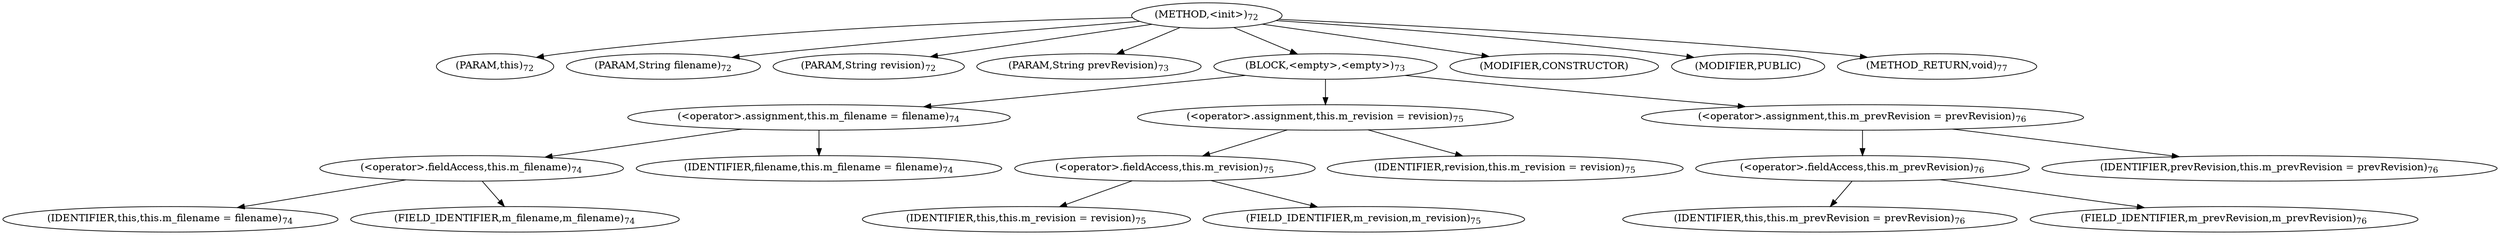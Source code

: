 digraph "&lt;init&gt;" {  
"49" [label = <(METHOD,&lt;init&gt;)<SUB>72</SUB>> ]
"50" [label = <(PARAM,this)<SUB>72</SUB>> ]
"51" [label = <(PARAM,String filename)<SUB>72</SUB>> ]
"52" [label = <(PARAM,String revision)<SUB>72</SUB>> ]
"53" [label = <(PARAM,String prevRevision)<SUB>73</SUB>> ]
"54" [label = <(BLOCK,&lt;empty&gt;,&lt;empty&gt;)<SUB>73</SUB>> ]
"55" [label = <(&lt;operator&gt;.assignment,this.m_filename = filename)<SUB>74</SUB>> ]
"56" [label = <(&lt;operator&gt;.fieldAccess,this.m_filename)<SUB>74</SUB>> ]
"57" [label = <(IDENTIFIER,this,this.m_filename = filename)<SUB>74</SUB>> ]
"58" [label = <(FIELD_IDENTIFIER,m_filename,m_filename)<SUB>74</SUB>> ]
"59" [label = <(IDENTIFIER,filename,this.m_filename = filename)<SUB>74</SUB>> ]
"60" [label = <(&lt;operator&gt;.assignment,this.m_revision = revision)<SUB>75</SUB>> ]
"61" [label = <(&lt;operator&gt;.fieldAccess,this.m_revision)<SUB>75</SUB>> ]
"62" [label = <(IDENTIFIER,this,this.m_revision = revision)<SUB>75</SUB>> ]
"63" [label = <(FIELD_IDENTIFIER,m_revision,m_revision)<SUB>75</SUB>> ]
"64" [label = <(IDENTIFIER,revision,this.m_revision = revision)<SUB>75</SUB>> ]
"65" [label = <(&lt;operator&gt;.assignment,this.m_prevRevision = prevRevision)<SUB>76</SUB>> ]
"66" [label = <(&lt;operator&gt;.fieldAccess,this.m_prevRevision)<SUB>76</SUB>> ]
"67" [label = <(IDENTIFIER,this,this.m_prevRevision = prevRevision)<SUB>76</SUB>> ]
"68" [label = <(FIELD_IDENTIFIER,m_prevRevision,m_prevRevision)<SUB>76</SUB>> ]
"69" [label = <(IDENTIFIER,prevRevision,this.m_prevRevision = prevRevision)<SUB>76</SUB>> ]
"70" [label = <(MODIFIER,CONSTRUCTOR)> ]
"71" [label = <(MODIFIER,PUBLIC)> ]
"72" [label = <(METHOD_RETURN,void)<SUB>77</SUB>> ]
  "49" -> "50" 
  "49" -> "51" 
  "49" -> "52" 
  "49" -> "53" 
  "49" -> "54" 
  "49" -> "70" 
  "49" -> "71" 
  "49" -> "72" 
  "54" -> "55" 
  "54" -> "60" 
  "54" -> "65" 
  "55" -> "56" 
  "55" -> "59" 
  "56" -> "57" 
  "56" -> "58" 
  "60" -> "61" 
  "60" -> "64" 
  "61" -> "62" 
  "61" -> "63" 
  "65" -> "66" 
  "65" -> "69" 
  "66" -> "67" 
  "66" -> "68" 
}
